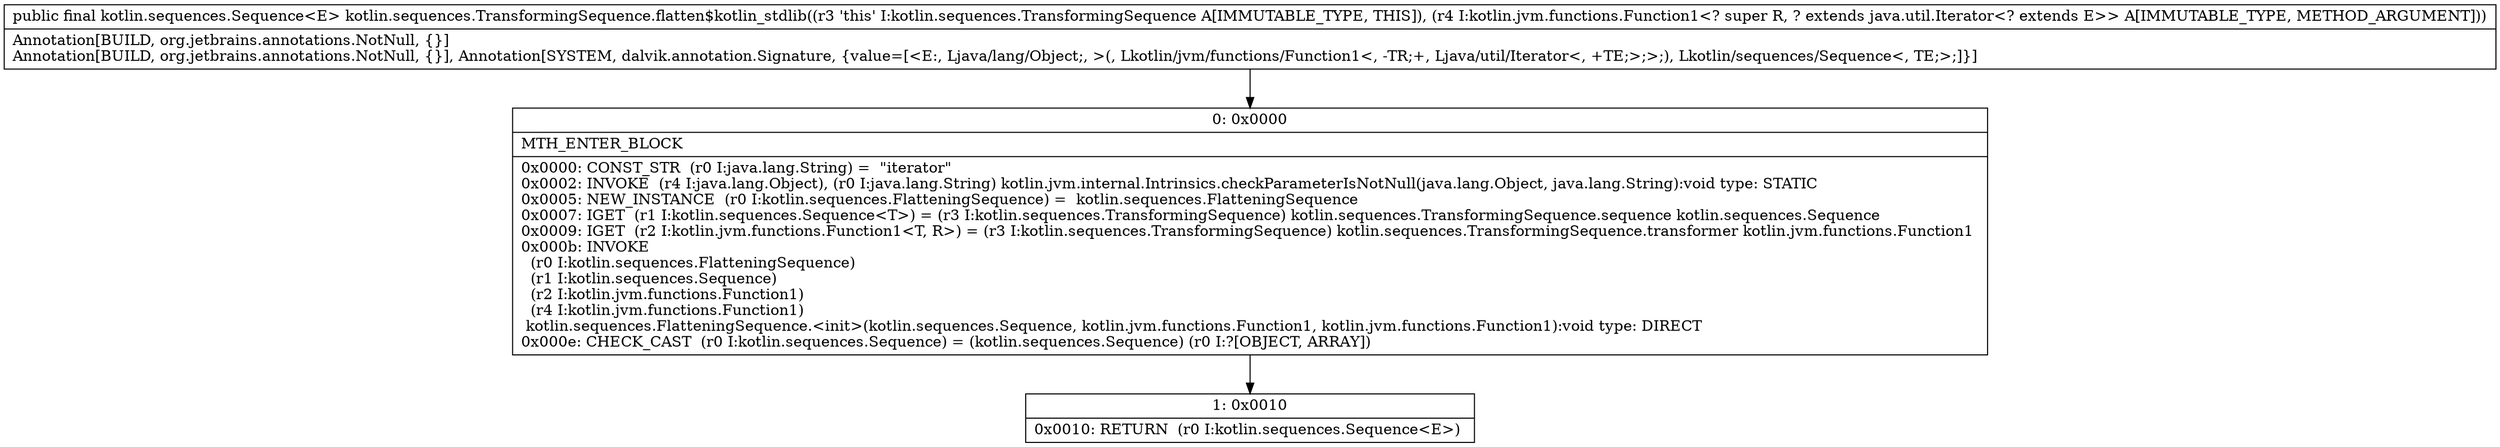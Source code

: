 digraph "CFG forkotlin.sequences.TransformingSequence.flatten$kotlin_stdlib(Lkotlin\/jvm\/functions\/Function1;)Lkotlin\/sequences\/Sequence;" {
Node_0 [shape=record,label="{0\:\ 0x0000|MTH_ENTER_BLOCK\l|0x0000: CONST_STR  (r0 I:java.lang.String) =  \"iterator\" \l0x0002: INVOKE  (r4 I:java.lang.Object), (r0 I:java.lang.String) kotlin.jvm.internal.Intrinsics.checkParameterIsNotNull(java.lang.Object, java.lang.String):void type: STATIC \l0x0005: NEW_INSTANCE  (r0 I:kotlin.sequences.FlatteningSequence) =  kotlin.sequences.FlatteningSequence \l0x0007: IGET  (r1 I:kotlin.sequences.Sequence\<T\>) = (r3 I:kotlin.sequences.TransformingSequence) kotlin.sequences.TransformingSequence.sequence kotlin.sequences.Sequence \l0x0009: IGET  (r2 I:kotlin.jvm.functions.Function1\<T, R\>) = (r3 I:kotlin.sequences.TransformingSequence) kotlin.sequences.TransformingSequence.transformer kotlin.jvm.functions.Function1 \l0x000b: INVOKE  \l  (r0 I:kotlin.sequences.FlatteningSequence)\l  (r1 I:kotlin.sequences.Sequence)\l  (r2 I:kotlin.jvm.functions.Function1)\l  (r4 I:kotlin.jvm.functions.Function1)\l kotlin.sequences.FlatteningSequence.\<init\>(kotlin.sequences.Sequence, kotlin.jvm.functions.Function1, kotlin.jvm.functions.Function1):void type: DIRECT \l0x000e: CHECK_CAST  (r0 I:kotlin.sequences.Sequence) = (kotlin.sequences.Sequence) (r0 I:?[OBJECT, ARRAY]) \l}"];
Node_1 [shape=record,label="{1\:\ 0x0010|0x0010: RETURN  (r0 I:kotlin.sequences.Sequence\<E\>) \l}"];
MethodNode[shape=record,label="{public final kotlin.sequences.Sequence\<E\> kotlin.sequences.TransformingSequence.flatten$kotlin_stdlib((r3 'this' I:kotlin.sequences.TransformingSequence A[IMMUTABLE_TYPE, THIS]), (r4 I:kotlin.jvm.functions.Function1\<? super R, ? extends java.util.Iterator\<? extends E\>\> A[IMMUTABLE_TYPE, METHOD_ARGUMENT]))  | Annotation[BUILD, org.jetbrains.annotations.NotNull, \{\}]\lAnnotation[BUILD, org.jetbrains.annotations.NotNull, \{\}], Annotation[SYSTEM, dalvik.annotation.Signature, \{value=[\<E:, Ljava\/lang\/Object;, \>(, Lkotlin\/jvm\/functions\/Function1\<, \-TR;+, Ljava\/util\/Iterator\<, +TE;\>;\>;), Lkotlin\/sequences\/Sequence\<, TE;\>;]\}]\l}"];
MethodNode -> Node_0;
Node_0 -> Node_1;
}

